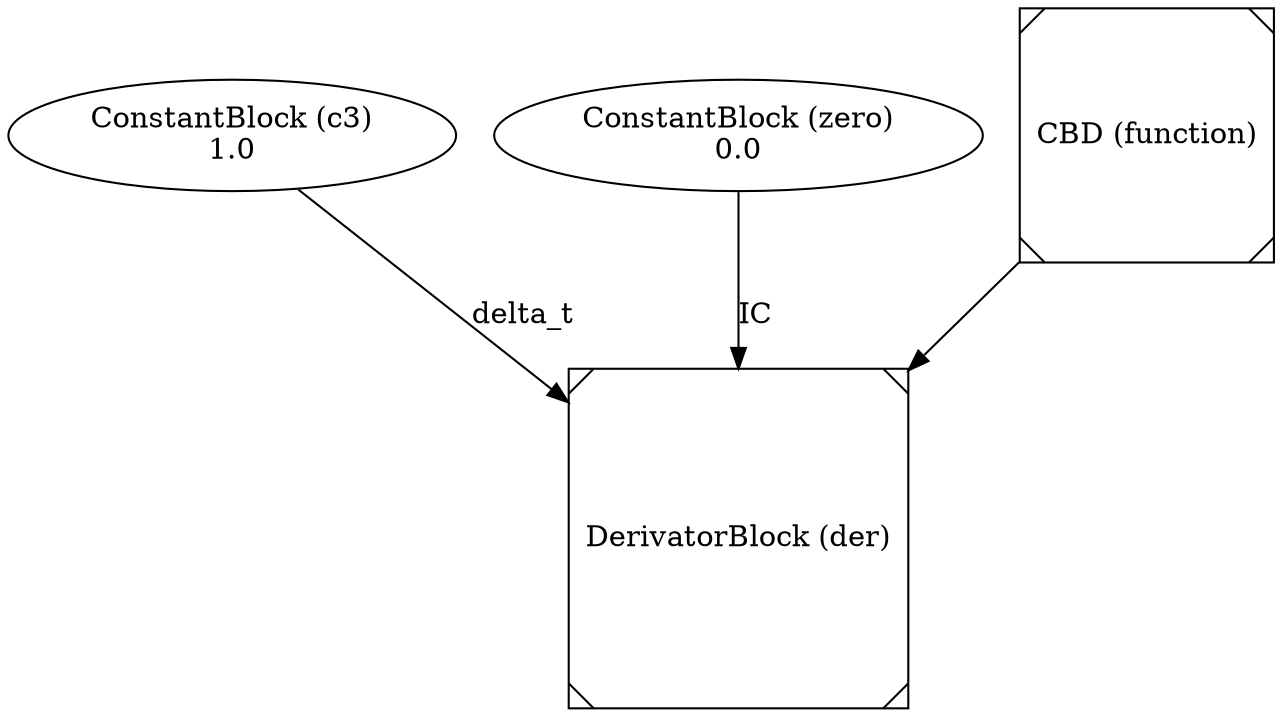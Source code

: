 digraph graphname
{c3 [label="ConstantBlock (c3)\n1.0"];
zero [label="ConstantBlock (zero)\n0.0"];
function [label="CBD (function)",shape=Msquare];
der [label="DerivatorBlock (der)",shape=Msquare];
c3 -> der [label="delta_t"];
zero -> der [label="IC"];
function -> der [label=""];

}